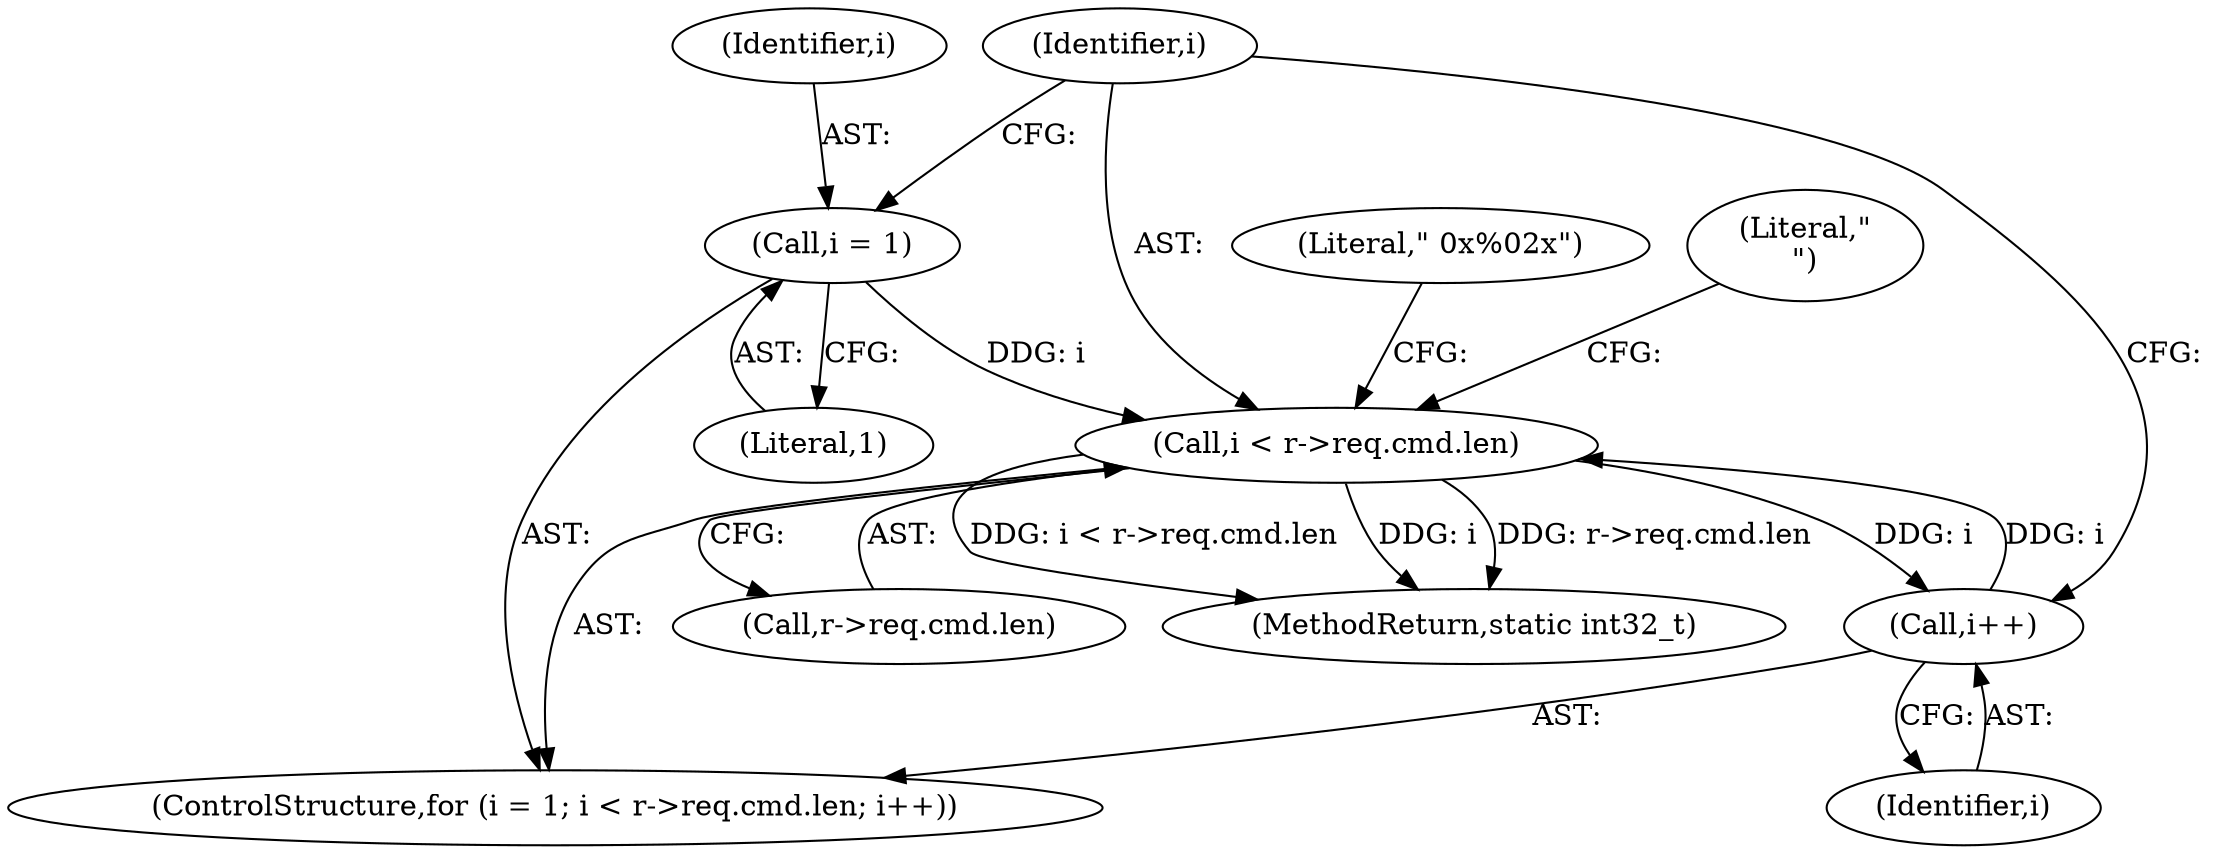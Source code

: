 digraph "0_qemu_7285477ab11831b1cf56e45878a89170dd06d9b9_4@pointer" {
"1000149" [label="(Call,i < r->req.cmd.len)"];
"1000158" [label="(Call,i++)"];
"1000149" [label="(Call,i < r->req.cmd.len)"];
"1000146" [label="(Call,i = 1)"];
"1000148" [label="(Literal,1)"];
"1000149" [label="(Call,i < r->req.cmd.len)"];
"1000150" [label="(Identifier,i)"];
"1000145" [label="(ControlStructure,for (i = 1; i < r->req.cmd.len; i++))"];
"1000151" [label="(Call,r->req.cmd.len)"];
"1000162" [label="(Literal,\" 0x%02x\")"];
"1000146" [label="(Call,i = 1)"];
"1000159" [label="(Identifier,i)"];
"1000639" [label="(MethodReturn,static int32_t)"];
"1000147" [label="(Identifier,i)"];
"1000158" [label="(Call,i++)"];
"1000167" [label="(Literal,\"\n\")"];
"1000149" -> "1000145"  [label="AST: "];
"1000149" -> "1000151"  [label="CFG: "];
"1000150" -> "1000149"  [label="AST: "];
"1000151" -> "1000149"  [label="AST: "];
"1000162" -> "1000149"  [label="CFG: "];
"1000167" -> "1000149"  [label="CFG: "];
"1000149" -> "1000639"  [label="DDG: r->req.cmd.len"];
"1000149" -> "1000639"  [label="DDG: i < r->req.cmd.len"];
"1000149" -> "1000639"  [label="DDG: i"];
"1000158" -> "1000149"  [label="DDG: i"];
"1000146" -> "1000149"  [label="DDG: i"];
"1000149" -> "1000158"  [label="DDG: i"];
"1000158" -> "1000145"  [label="AST: "];
"1000158" -> "1000159"  [label="CFG: "];
"1000159" -> "1000158"  [label="AST: "];
"1000150" -> "1000158"  [label="CFG: "];
"1000146" -> "1000145"  [label="AST: "];
"1000146" -> "1000148"  [label="CFG: "];
"1000147" -> "1000146"  [label="AST: "];
"1000148" -> "1000146"  [label="AST: "];
"1000150" -> "1000146"  [label="CFG: "];
}
